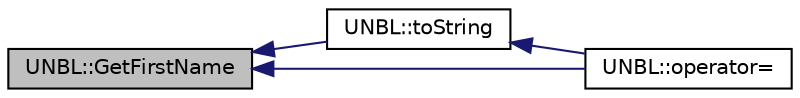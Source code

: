 digraph "UNBL::GetFirstName"
{
  edge [fontname="Helvetica",fontsize="10",labelfontname="Helvetica",labelfontsize="10"];
  node [fontname="Helvetica",fontsize="10",shape=record];
  rankdir="LR";
  Node1 [label="UNBL::GetFirstName",height=0.2,width=0.4,color="black", fillcolor="grey75", style="filled", fontcolor="black"];
  Node1 -> Node2 [dir="back",color="midnightblue",fontsize="10",style="solid"];
  Node2 [label="UNBL::toString",height=0.2,width=0.4,color="black", fillcolor="white", style="filled",URL="$class_u_n_b_l.html#a76d8bba21d64d79d8de63763b8acc1fd",tooltip="_cast, is use to cast bak the std::shared_ptr<OSTM> to the required type "];
  Node2 -> Node3 [dir="back",color="midnightblue",fontsize="10",style="solid"];
  Node3 [label="UNBL::operator=",height=0.2,width=0.4,color="black", fillcolor="white", style="filled",URL="$class_u_n_b_l.html#a32ab1105494f18bdb33e651e9bbfcd02"];
  Node1 -> Node3 [dir="back",color="midnightblue",fontsize="10",style="solid"];
}
